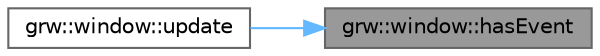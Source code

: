 digraph "grw::window::hasEvent"
{
 // LATEX_PDF_SIZE
  bgcolor="transparent";
  edge [fontname=Helvetica,fontsize=10,labelfontname=Helvetica,labelfontsize=10];
  node [fontname=Helvetica,fontsize=10,shape=box,height=0.2,width=0.4];
  rankdir="RL";
  Node1 [label="grw::window::hasEvent",height=0.2,width=0.4,color="gray40", fillcolor="grey60", style="filled", fontcolor="black",tooltip=" "];
  Node1 -> Node2 [dir="back",color="steelblue1",style="solid"];
  Node2 [label="grw::window::update",height=0.2,width=0.4,color="grey40", fillcolor="white", style="filled",URL="$classgrw_1_1window.html#a6078e11da8eb9c4ba4f9044b8694d87c",tooltip="Update the window."];
}
